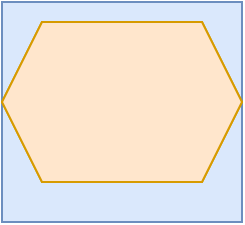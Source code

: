 <mxfile version="16.5.6" type="github">
  <diagram id="yjQ7LZVjBN0isCQlKShD" name="Page-1">
    <mxGraphModel dx="1422" dy="761" grid="1" gridSize="10" guides="1" tooltips="1" connect="1" arrows="1" fold="1" page="1" pageScale="1" pageWidth="850" pageHeight="1100" math="0" shadow="0">
      <root>
        <mxCell id="0" />
        <mxCell id="1" parent="0" />
        <mxCell id="pTKxsam-uVrlk1Ll9zSU-1" value="" style="rounded=0;whiteSpace=wrap;html=1;fillColor=#dae8fc;strokeColor=#6c8ebf;" vertex="1" parent="1">
          <mxGeometry x="360" y="340" width="120" height="110" as="geometry" />
        </mxCell>
        <mxCell id="pTKxsam-uVrlk1Ll9zSU-2" value="" style="shape=hexagon;perimeter=hexagonPerimeter2;whiteSpace=wrap;html=1;fixedSize=1;fillColor=#ffe6cc;strokeColor=#d79b00;" vertex="1" parent="1">
          <mxGeometry x="360" y="350" width="120" height="80" as="geometry" />
        </mxCell>
        <mxCell id="pTKxsam-uVrlk1Ll9zSU-3" value="" style="shape=hexagon;perimeter=hexagonPerimeter2;whiteSpace=wrap;html=1;fixedSize=1;fillColor=#ffe6cc;strokeColor=#d79b00;" vertex="1" parent="1">
          <mxGeometry x="360" y="350" width="120" height="80" as="geometry" />
        </mxCell>
      </root>
    </mxGraphModel>
  </diagram>
</mxfile>
